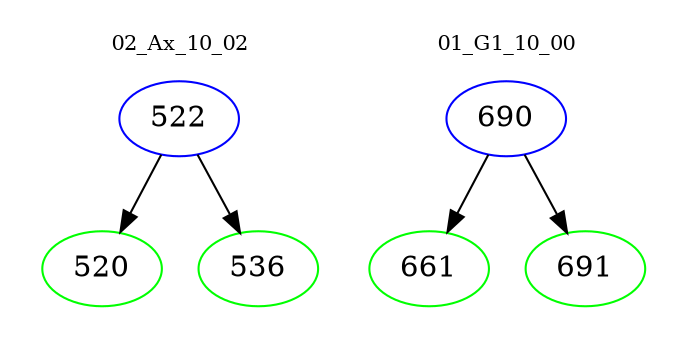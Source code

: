 digraph{
subgraph cluster_0 {
color = white
label = "02_Ax_10_02";
fontsize=10;
T0_522 [label="522", color="blue"]
T0_522 -> T0_520 [color="black"]
T0_520 [label="520", color="green"]
T0_522 -> T0_536 [color="black"]
T0_536 [label="536", color="green"]
}
subgraph cluster_1 {
color = white
label = "01_G1_10_00";
fontsize=10;
T1_690 [label="690", color="blue"]
T1_690 -> T1_661 [color="black"]
T1_661 [label="661", color="green"]
T1_690 -> T1_691 [color="black"]
T1_691 [label="691", color="green"]
}
}
